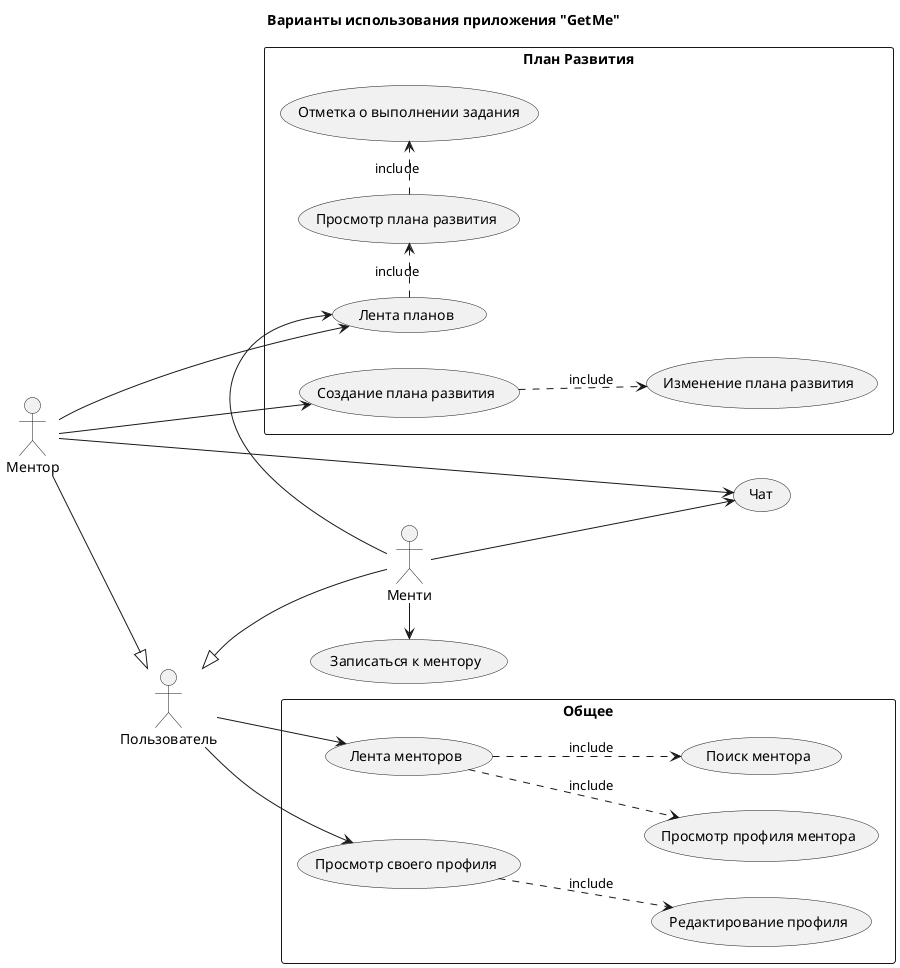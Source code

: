 @startuml

title Варианты использования приложения "GetMe"

left to right direction

actor :Пользователь: as User

actor :Ментор: as Mentor

actor :Менти: as Menti

User <|-up- Mentor

User <|-down- Menti

rectangle Общее {
    usecase "Просмотр своего профиля" as Profile

    usecase "Редактирование профиля" as EditProfile

    usecase "Лента менторов" as MentorsFeed

    usecase "Поиск ментора" as Search

    usecase "Просмотр профиля ментора" as MentorProfile
}
rectangle "План Развития" {
    usecase "Лента планов" as FeedPlan

    usecase "Создание плана развития" as CreatePlan

    usecase "Изменение плана развития" as EditPlan

    usecase "Отметка о выполнении задания" as TaskDone

    usecase "Просмотр плана развития" as WatchPlan

}
usecase "Чат" as Message

usecase "Записаться к ментору" as ConnectToMentor



User --> Profile
User --> MentorsFeed


Profile ..> EditProfile : include




MentorsFeed ..> Search : include
MentorsFeed ..> MentorProfile : include

FeedPlan .> WatchPlan : include
WatchPlan .> TaskDone : include



Menti -> FeedPlan
Menti -> ConnectToMentor
Menti --> Message


Mentor -> FeedPlan
Mentor -> CreatePlan
CreatePlan ..> EditPlan : include
Mentor -> Message


@enduml
